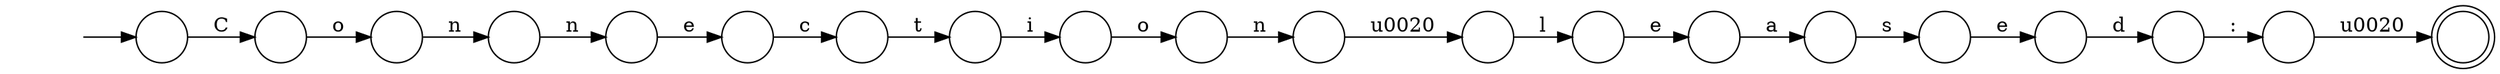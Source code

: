 digraph Automaton {
  rankdir = LR;
  0 [shape=circle,label=""];
  0 -> 15 [label="o"]
  1 [shape=circle,label=""];
  1 -> 8 [label="s"]
  2 [shape=circle,label=""];
  2 -> 14 [label="e"]
  3 [shape=circle,label=""];
  3 -> 11 [label="\u0020"]
  4 [shape=circle,label=""];
  4 -> 7 [label="i"]
  5 [shape=circle,label=""];
  5 -> 6 [label="\u0020"]
  6 [shape=doublecircle,label=""];
  7 [shape=circle,label=""];
  7 -> 13 [label="o"]
  8 [shape=circle,label=""];
  8 -> 16 [label="e"]
  9 [shape=circle,label=""];
  9 -> 10 [label="e"]
  10 [shape=circle,label=""];
  10 -> 12 [label="c"]
  11 [shape=circle,label=""];
  11 -> 2 [label="l"]
  12 [shape=circle,label=""];
  12 -> 4 [label="t"]
  13 [shape=circle,label=""];
  13 -> 3 [label="n"]
  14 [shape=circle,label=""];
  14 -> 1 [label="a"]
  15 [shape=circle,label=""];
  15 -> 19 [label="n"]
  16 [shape=circle,label=""];
  16 -> 18 [label="d"]
  17 [shape=circle,label=""];
  initial [shape=plaintext,label=""];
  initial -> 17
  17 -> 0 [label="C"]
  18 [shape=circle,label=""];
  18 -> 5 [label=":"]
  19 [shape=circle,label=""];
  19 -> 9 [label="n"]
}
